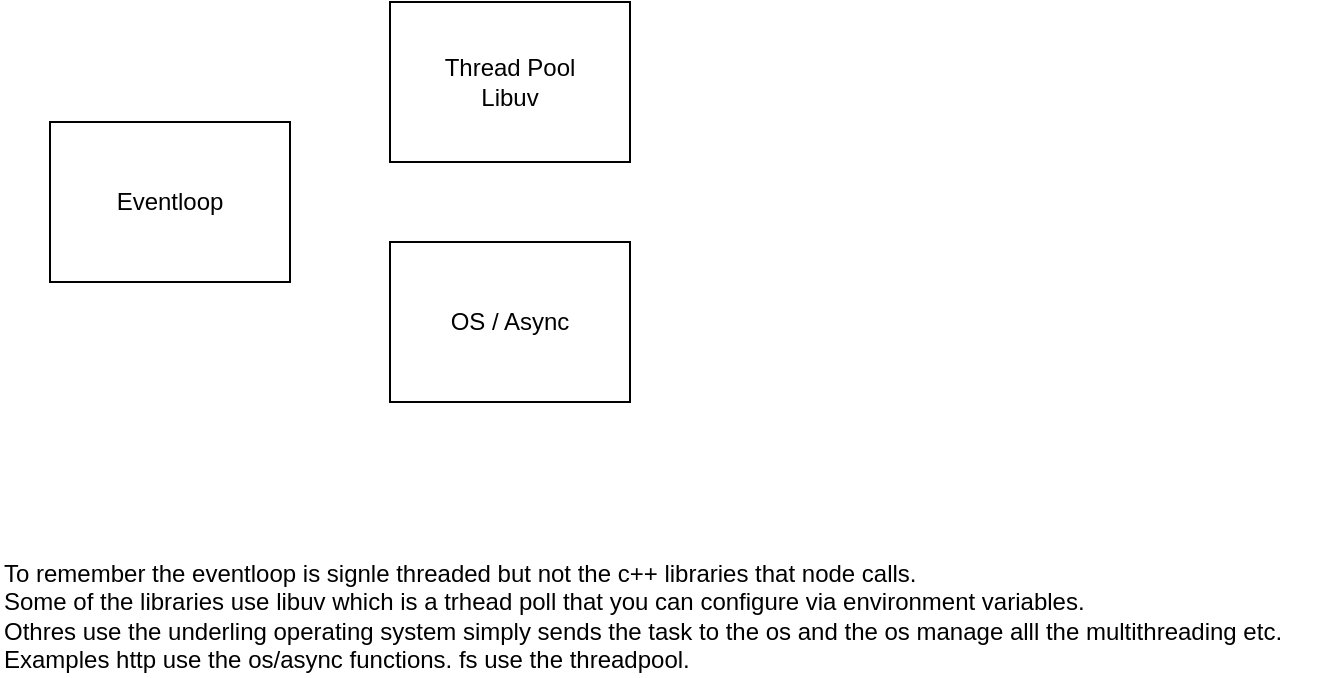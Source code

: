<mxfile version="12.1.8" type="github" pages="1">
  <diagram id="rSEBrsf50ycZ1arHumOY" name="Page-1">
    <mxGraphModel dx="768" dy="455" grid="1" gridSize="10" guides="1" tooltips="1" connect="1" arrows="1" fold="1" page="1" pageScale="1" pageWidth="850" pageHeight="1100" math="0" shadow="0">
      <root>
        <mxCell id="0"/>
        <mxCell id="1" parent="0"/>
        <mxCell id="kKye-fZz5D_KjmSDZU_s-1" value="Thread Pool&lt;br&gt;Libuv" style="rounded=0;whiteSpace=wrap;html=1;" vertex="1" parent="1">
          <mxGeometry x="320" y="80" width="120" height="80" as="geometry"/>
        </mxCell>
        <mxCell id="kKye-fZz5D_KjmSDZU_s-2" value="OS / Async" style="rounded=0;whiteSpace=wrap;html=1;" vertex="1" parent="1">
          <mxGeometry x="320" y="200" width="120" height="80" as="geometry"/>
        </mxCell>
        <mxCell id="kKye-fZz5D_KjmSDZU_s-3" value="Eventloop" style="rounded=0;whiteSpace=wrap;html=1;" vertex="1" parent="1">
          <mxGeometry x="150" y="140" width="120" height="80" as="geometry"/>
        </mxCell>
        <mxCell id="kKye-fZz5D_KjmSDZU_s-4" value="To remember the eventloop is signle threaded but not the c++ libraries that node calls.&amp;nbsp;&lt;br&gt;Some of the libraries use libuv which is a trhead poll that you can configure via environment variables.&amp;nbsp;&lt;br&gt;Othres use the underling operating system simply sends the task to the os and the os manage alll the multithreading etc.&amp;nbsp;&lt;br&gt;Examples http use the os/async functions. fs use the threadpool.&amp;nbsp;&lt;br&gt;" style="text;html=1;resizable=0;points=[];autosize=1;align=left;verticalAlign=top;spacingTop=-4;" vertex="1" parent="1">
          <mxGeometry x="125" y="356" width="660" height="60" as="geometry"/>
        </mxCell>
      </root>
    </mxGraphModel>
  </diagram>
</mxfile>
